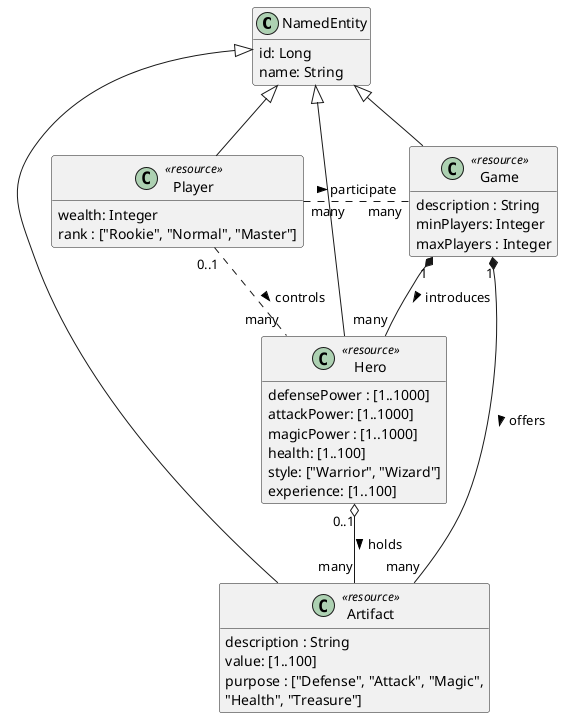 @startuml
class NamedEntity {
  id: Long
  name: String
}

class Game << resource >> {
   description : String
   minPlayers: Integer
   maxPlayers : Integer
}

class Artifact << resource >> {
   description : String
   value: [1..100]
   purpose : ["Defense", "Attack", "Magic",
   "Health", "Treasure"]
}

class Hero << resource >> {
   defensePower : [1..1000]
   attackPower: [1..1000]
   magicPower : [1..1000]
   health: [1..100]
   style: ["Warrior", "Wizard"]
   experience: [1..100]
}

class Player << resource >> {
   wealth: Integer
   rank : ["Rookie", "Normal", "Master"]
}

NamedEntity <|-- Game
NamedEntity <|-- Artifact
NamedEntity <|-- Hero
NamedEntity <|-- Player

Game "1" *-- "many" Hero : introduces >
Game "1" *- "many" Artifact : offers >
Hero "0..1" o-- "many" Artifact : holds >
Player "0..1" .. "many" Hero : controls >
Player "many" . "many" Game : participate >

hide methods
@enduml